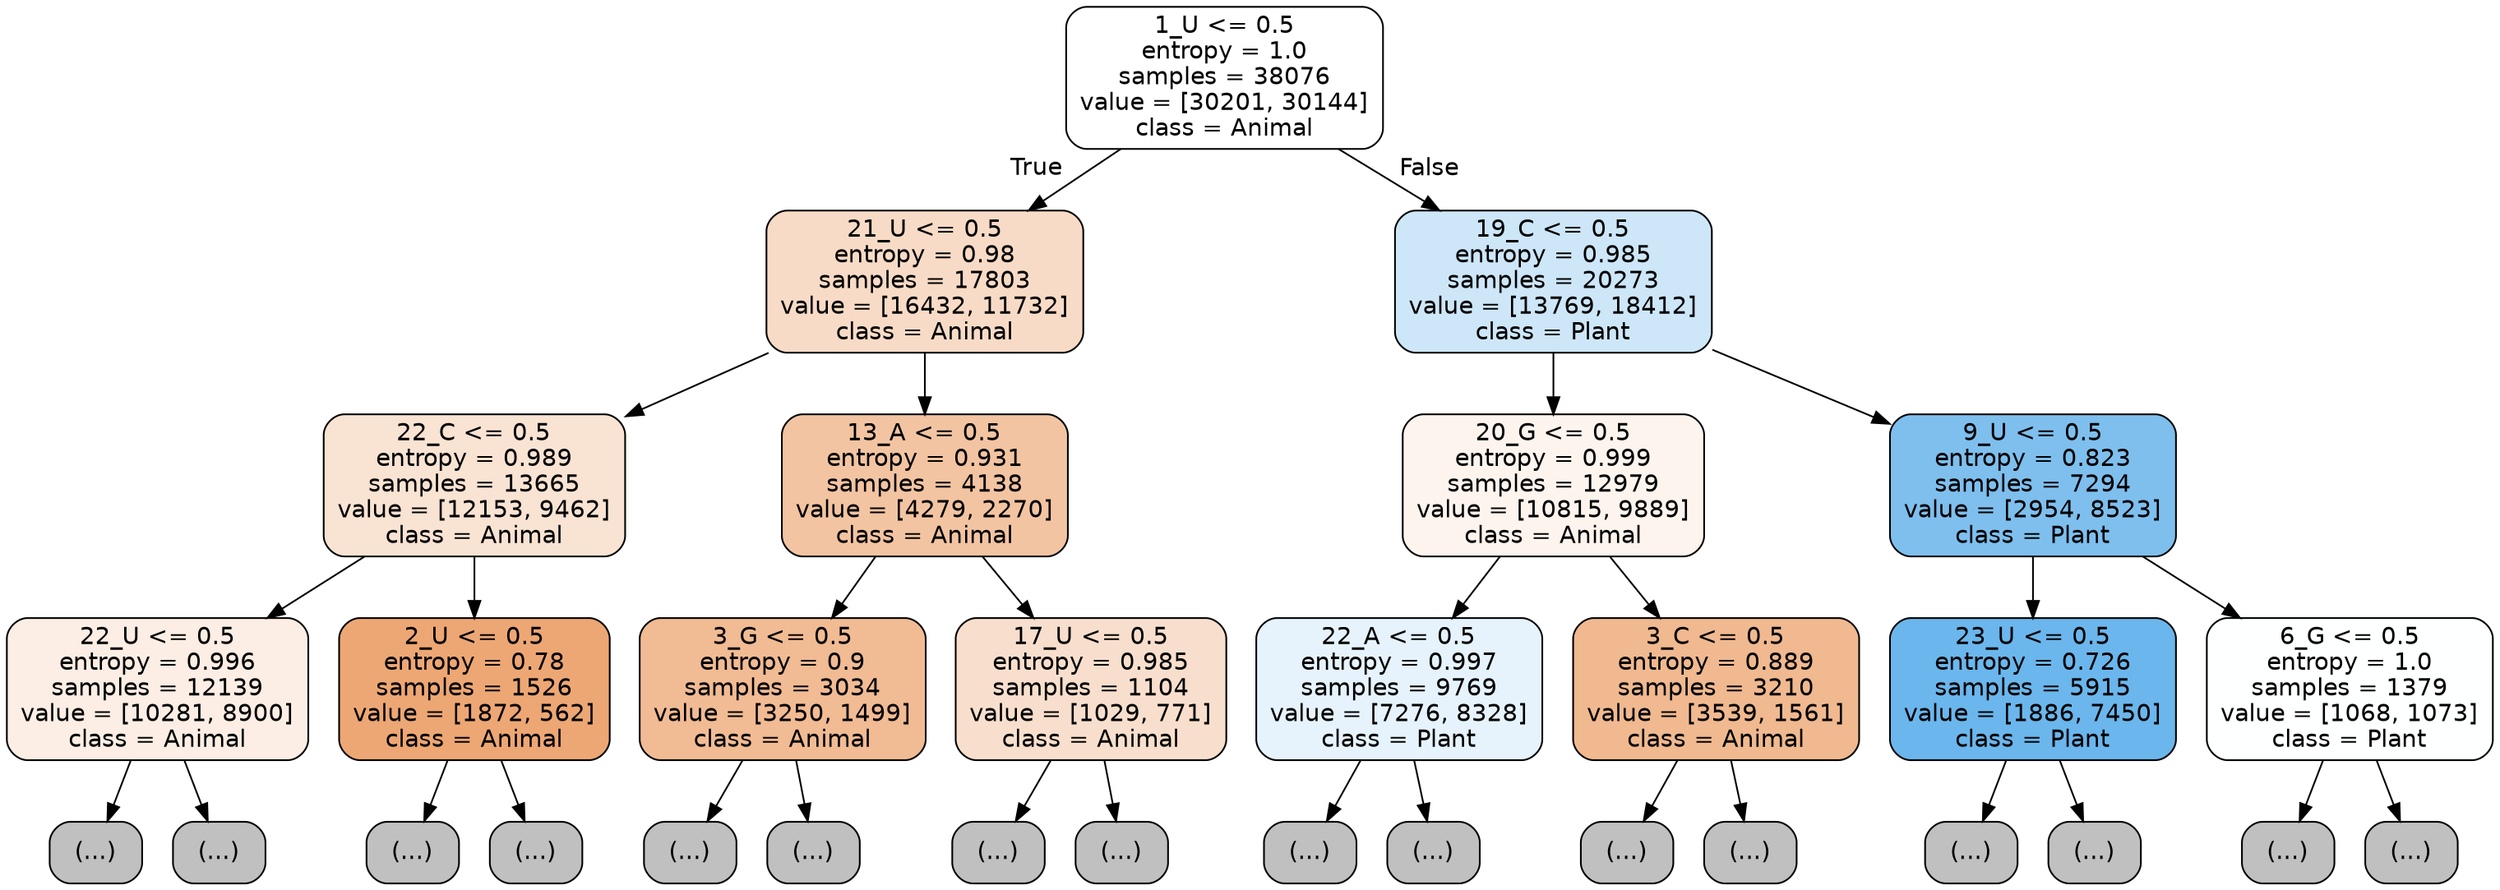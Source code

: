 digraph Tree {
node [shape=box, style="filled, rounded", color="black", fontname="helvetica"] ;
edge [fontname="helvetica"] ;
0 [label="1_U <= 0.5\nentropy = 1.0\nsamples = 38076\nvalue = [30201, 30144]\nclass = Animal", fillcolor="#ffffff"] ;
1 [label="21_U <= 0.5\nentropy = 0.98\nsamples = 17803\nvalue = [16432, 11732]\nclass = Animal", fillcolor="#f8dbc6"] ;
0 -> 1 [labeldistance=2.5, labelangle=45, headlabel="True"] ;
2 [label="22_C <= 0.5\nentropy = 0.989\nsamples = 13665\nvalue = [12153, 9462]\nclass = Animal", fillcolor="#f9e3d3"] ;
1 -> 2 ;
3 [label="22_U <= 0.5\nentropy = 0.996\nsamples = 12139\nvalue = [10281, 8900]\nclass = Animal", fillcolor="#fceee4"] ;
2 -> 3 ;
4 [label="(...)", fillcolor="#C0C0C0"] ;
3 -> 4 ;
6007 [label="(...)", fillcolor="#C0C0C0"] ;
3 -> 6007 ;
6746 [label="2_U <= 0.5\nentropy = 0.78\nsamples = 1526\nvalue = [1872, 562]\nclass = Animal", fillcolor="#eda774"] ;
2 -> 6746 ;
6747 [label="(...)", fillcolor="#C0C0C0"] ;
6746 -> 6747 ;
7330 [label="(...)", fillcolor="#C0C0C0"] ;
6746 -> 7330 ;
7479 [label="13_A <= 0.5\nentropy = 0.931\nsamples = 4138\nvalue = [4279, 2270]\nclass = Animal", fillcolor="#f3c4a2"] ;
1 -> 7479 ;
7480 [label="3_G <= 0.5\nentropy = 0.9\nsamples = 3034\nvalue = [3250, 1499]\nclass = Animal", fillcolor="#f1bb94"] ;
7479 -> 7480 ;
7481 [label="(...)", fillcolor="#C0C0C0"] ;
7480 -> 7481 ;
8644 [label="(...)", fillcolor="#C0C0C0"] ;
7480 -> 8644 ;
9035 [label="17_U <= 0.5\nentropy = 0.985\nsamples = 1104\nvalue = [1029, 771]\nclass = Animal", fillcolor="#f8dfcd"] ;
7479 -> 9035 ;
9036 [label="(...)", fillcolor="#C0C0C0"] ;
9035 -> 9036 ;
9325 [label="(...)", fillcolor="#C0C0C0"] ;
9035 -> 9325 ;
9472 [label="19_C <= 0.5\nentropy = 0.985\nsamples = 20273\nvalue = [13769, 18412]\nclass = Plant", fillcolor="#cde6f8"] ;
0 -> 9472 [labeldistance=2.5, labelangle=-45, headlabel="False"] ;
9473 [label="20_G <= 0.5\nentropy = 0.999\nsamples = 12979\nvalue = [10815, 9889]\nclass = Animal", fillcolor="#fdf4ee"] ;
9472 -> 9473 ;
9474 [label="22_A <= 0.5\nentropy = 0.997\nsamples = 9769\nvalue = [7276, 8328]\nclass = Plant", fillcolor="#e6f3fc"] ;
9473 -> 9474 ;
9475 [label="(...)", fillcolor="#C0C0C0"] ;
9474 -> 9475 ;
12972 [label="(...)", fillcolor="#C0C0C0"] ;
9474 -> 12972 ;
13373 [label="3_C <= 0.5\nentropy = 0.889\nsamples = 3210\nvalue = [3539, 1561]\nclass = Animal", fillcolor="#f0b990"] ;
9473 -> 13373 ;
13374 [label="(...)", fillcolor="#C0C0C0"] ;
13373 -> 13374 ;
14561 [label="(...)", fillcolor="#C0C0C0"] ;
13373 -> 14561 ;
14836 [label="9_U <= 0.5\nentropy = 0.823\nsamples = 7294\nvalue = [2954, 8523]\nclass = Plant", fillcolor="#7ebfee"] ;
9472 -> 14836 ;
14837 [label="23_U <= 0.5\nentropy = 0.726\nsamples = 5915\nvalue = [1886, 7450]\nclass = Plant", fillcolor="#6bb6ec"] ;
14836 -> 14837 ;
14838 [label="(...)", fillcolor="#C0C0C0"] ;
14837 -> 14838 ;
16087 [label="(...)", fillcolor="#C0C0C0"] ;
14837 -> 16087 ;
16156 [label="6_G <= 0.5\nentropy = 1.0\nsamples = 1379\nvalue = [1068, 1073]\nclass = Plant", fillcolor="#feffff"] ;
14836 -> 16156 ;
16157 [label="(...)", fillcolor="#C0C0C0"] ;
16156 -> 16157 ;
16534 [label="(...)", fillcolor="#C0C0C0"] ;
16156 -> 16534 ;
}